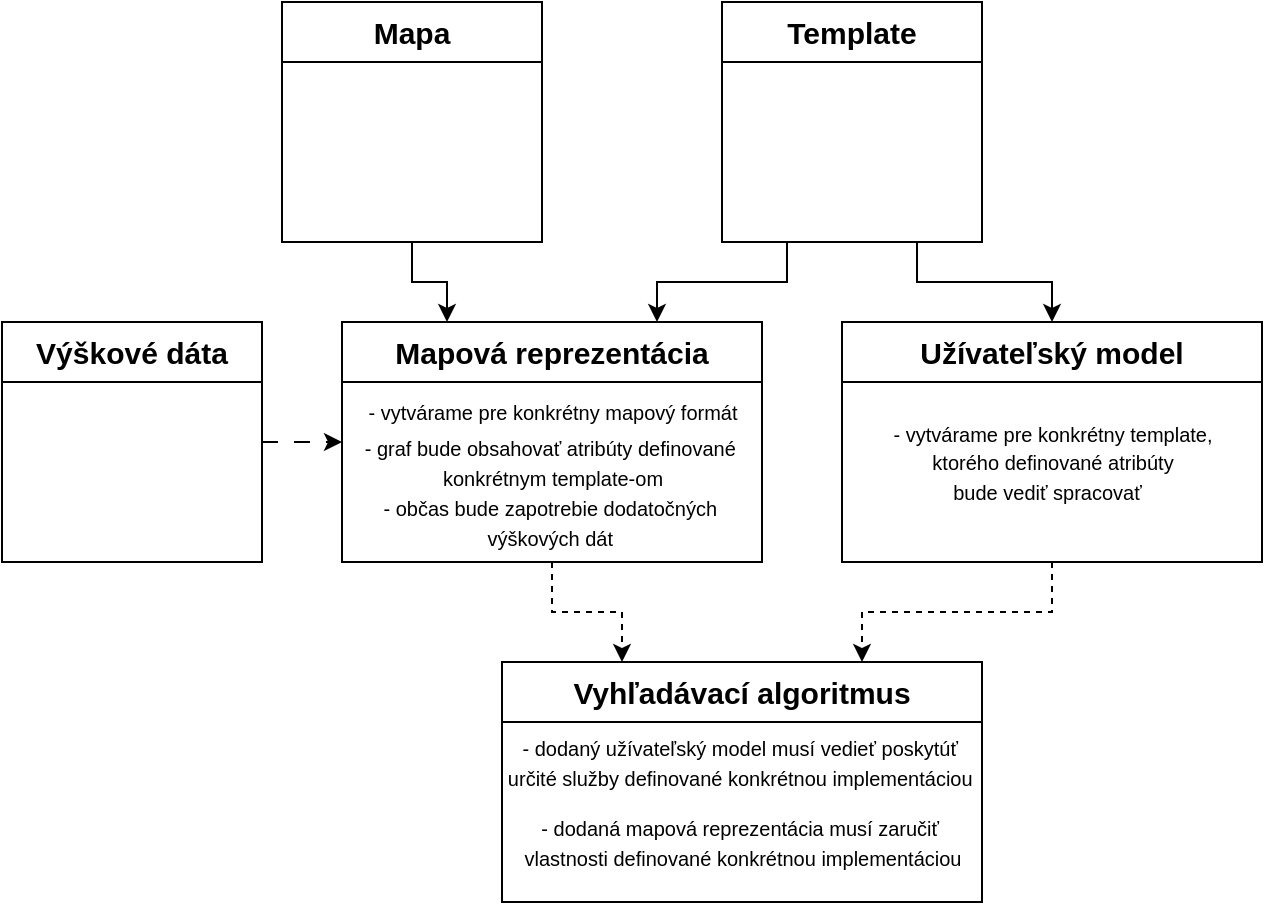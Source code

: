 <mxfile version="24.4.0" type="device">
  <diagram id="C5RBs43oDa-KdzZeNtuy" name="Page-1">
    <mxGraphModel dx="913" dy="547" grid="1" gridSize="10" guides="1" tooltips="1" connect="1" arrows="1" fold="1" page="1" pageScale="1" pageWidth="827" pageHeight="1169" math="0" shadow="0">
      <root>
        <mxCell id="WIyWlLk6GJQsqaUBKTNV-0" />
        <mxCell id="WIyWlLk6GJQsqaUBKTNV-1" parent="WIyWlLk6GJQsqaUBKTNV-0" />
        <mxCell id="OYl4-w0uEld-pfzQaUZ1-10" style="edgeStyle=orthogonalEdgeStyle;rounded=0;orthogonalLoop=1;jettySize=auto;html=1;exitX=0.25;exitY=1;exitDx=0;exitDy=0;entryX=0.75;entryY=0;entryDx=0;entryDy=0;" edge="1" parent="WIyWlLk6GJQsqaUBKTNV-1" source="OYl4-w0uEld-pfzQaUZ1-2" target="OYl4-w0uEld-pfzQaUZ1-5">
          <mxGeometry relative="1" as="geometry" />
        </mxCell>
        <mxCell id="OYl4-w0uEld-pfzQaUZ1-11" style="edgeStyle=orthogonalEdgeStyle;rounded=0;orthogonalLoop=1;jettySize=auto;html=1;exitX=0.75;exitY=1;exitDx=0;exitDy=0;entryX=0.5;entryY=0;entryDx=0;entryDy=0;" edge="1" parent="WIyWlLk6GJQsqaUBKTNV-1" source="OYl4-w0uEld-pfzQaUZ1-2" target="OYl4-w0uEld-pfzQaUZ1-7">
          <mxGeometry relative="1" as="geometry" />
        </mxCell>
        <mxCell id="OYl4-w0uEld-pfzQaUZ1-2" value="&lt;font style=&quot;font-size: 15px;&quot;&gt;Template&lt;/font&gt;" style="swimlane;whiteSpace=wrap;html=1;startSize=30;" vertex="1" parent="WIyWlLk6GJQsqaUBKTNV-1">
          <mxGeometry x="370" y="10" width="130" height="120" as="geometry" />
        </mxCell>
        <mxCell id="OYl4-w0uEld-pfzQaUZ1-9" style="edgeStyle=orthogonalEdgeStyle;rounded=0;orthogonalLoop=1;jettySize=auto;html=1;exitX=0.5;exitY=1;exitDx=0;exitDy=0;entryX=0.25;entryY=0;entryDx=0;entryDy=0;" edge="1" parent="WIyWlLk6GJQsqaUBKTNV-1" source="OYl4-w0uEld-pfzQaUZ1-4" target="OYl4-w0uEld-pfzQaUZ1-5">
          <mxGeometry relative="1" as="geometry" />
        </mxCell>
        <mxCell id="OYl4-w0uEld-pfzQaUZ1-4" value="&lt;span style=&quot;font-size: 15px;&quot;&gt;Mapa&lt;/span&gt;" style="swimlane;whiteSpace=wrap;html=1;startSize=30;" vertex="1" parent="WIyWlLk6GJQsqaUBKTNV-1">
          <mxGeometry x="150" y="10" width="130" height="120" as="geometry" />
        </mxCell>
        <mxCell id="OYl4-w0uEld-pfzQaUZ1-13" style="edgeStyle=orthogonalEdgeStyle;rounded=0;orthogonalLoop=1;jettySize=auto;html=1;entryX=0.25;entryY=0;entryDx=0;entryDy=0;dashed=1;exitX=0.5;exitY=1;exitDx=0;exitDy=0;" edge="1" parent="WIyWlLk6GJQsqaUBKTNV-1" source="OYl4-w0uEld-pfzQaUZ1-5" target="OYl4-w0uEld-pfzQaUZ1-8">
          <mxGeometry relative="1" as="geometry">
            <mxPoint x="350" y="500" as="sourcePoint" />
          </mxGeometry>
        </mxCell>
        <mxCell id="OYl4-w0uEld-pfzQaUZ1-5" value="&lt;font style=&quot;font-size: 15px;&quot;&gt;Mapová reprezentácia&lt;/font&gt;" style="swimlane;whiteSpace=wrap;html=1;startSize=30;" vertex="1" parent="WIyWlLk6GJQsqaUBKTNV-1">
          <mxGeometry x="180" y="170" width="210" height="120" as="geometry" />
        </mxCell>
        <mxCell id="OYl4-w0uEld-pfzQaUZ1-17" value="&lt;font style=&quot;font-size: 10px;&quot;&gt;- vytvárame pre konkrétny mapový formát&lt;/font&gt;" style="text;html=1;align=center;verticalAlign=middle;resizable=0;points=[];autosize=1;strokeColor=none;fillColor=none;" vertex="1" parent="OYl4-w0uEld-pfzQaUZ1-5">
          <mxGeometry y="30" width="210" height="30" as="geometry" />
        </mxCell>
        <mxCell id="OYl4-w0uEld-pfzQaUZ1-18" value="&lt;font style=&quot;font-size: 10px;&quot;&gt;- graf bude obsahovať atribúty definované&amp;nbsp;&lt;/font&gt;&lt;div&gt;&lt;font style=&quot;font-size: 10px;&quot;&gt;konkrétnym template-om&lt;/font&gt;&lt;/div&gt;" style="text;html=1;align=center;verticalAlign=middle;resizable=0;points=[];autosize=1;strokeColor=none;fillColor=none;" vertex="1" parent="OYl4-w0uEld-pfzQaUZ1-5">
          <mxGeometry y="50" width="210" height="40" as="geometry" />
        </mxCell>
        <mxCell id="OYl4-w0uEld-pfzQaUZ1-19" value="&lt;span style=&quot;font-size: 10px;&quot;&gt;- občas bude zapotrebie dodatočných&amp;nbsp;&lt;/span&gt;&lt;div&gt;&lt;span style=&quot;font-size: 10px;&quot;&gt;výškových dát&amp;nbsp;&lt;/span&gt;&lt;/div&gt;" style="text;html=1;align=center;verticalAlign=middle;resizable=0;points=[];autosize=1;strokeColor=none;fillColor=none;" vertex="1" parent="OYl4-w0uEld-pfzQaUZ1-5">
          <mxGeometry x="10" y="80" width="190" height="40" as="geometry" />
        </mxCell>
        <mxCell id="OYl4-w0uEld-pfzQaUZ1-15" style="edgeStyle=orthogonalEdgeStyle;rounded=0;orthogonalLoop=1;jettySize=auto;html=1;exitX=1;exitY=0.5;exitDx=0;exitDy=0;dashed=1;dashPattern=8 8;entryX=0;entryY=0.5;entryDx=0;entryDy=0;" edge="1" parent="WIyWlLk6GJQsqaUBKTNV-1" source="OYl4-w0uEld-pfzQaUZ1-6" target="OYl4-w0uEld-pfzQaUZ1-5">
          <mxGeometry relative="1" as="geometry">
            <mxPoint x="200" y="330" as="targetPoint" />
          </mxGeometry>
        </mxCell>
        <mxCell id="OYl4-w0uEld-pfzQaUZ1-6" value="&lt;font style=&quot;font-size: 15px;&quot;&gt;Výškové dáta&lt;/font&gt;" style="swimlane;whiteSpace=wrap;html=1;startSize=30;" vertex="1" parent="WIyWlLk6GJQsqaUBKTNV-1">
          <mxGeometry x="10" y="170" width="130" height="120" as="geometry" />
        </mxCell>
        <mxCell id="OYl4-w0uEld-pfzQaUZ1-12" style="edgeStyle=orthogonalEdgeStyle;rounded=0;orthogonalLoop=1;jettySize=auto;html=1;exitX=0.5;exitY=1;exitDx=0;exitDy=0;entryX=0.75;entryY=0;entryDx=0;entryDy=0;dashed=1;" edge="1" parent="WIyWlLk6GJQsqaUBKTNV-1" source="OYl4-w0uEld-pfzQaUZ1-7" target="OYl4-w0uEld-pfzQaUZ1-8">
          <mxGeometry relative="1" as="geometry" />
        </mxCell>
        <mxCell id="OYl4-w0uEld-pfzQaUZ1-7" value="&lt;font style=&quot;font-size: 15px;&quot;&gt;Užívateľský model&lt;/font&gt;" style="swimlane;whiteSpace=wrap;html=1;startSize=30;" vertex="1" parent="WIyWlLk6GJQsqaUBKTNV-1">
          <mxGeometry x="430" y="170" width="210" height="120" as="geometry" />
        </mxCell>
        <mxCell id="OYl4-w0uEld-pfzQaUZ1-21" value="&lt;font style=&quot;font-size: 10px;&quot;&gt;- vytvárame pre konkrétny template,&lt;/font&gt;&lt;div&gt;&lt;font style=&quot;font-size: 10px;&quot;&gt;&amp;nbsp;ktorého definované atribúty&amp;nbsp;&lt;/font&gt;&lt;/div&gt;&lt;div&gt;&lt;font style=&quot;font-size: 10px;&quot;&gt;bude vediť spracovať&amp;nbsp;&amp;nbsp;&lt;/font&gt;&lt;/div&gt;" style="text;html=1;align=center;verticalAlign=middle;resizable=0;points=[];autosize=1;strokeColor=none;fillColor=none;" vertex="1" parent="OYl4-w0uEld-pfzQaUZ1-7">
          <mxGeometry x="15" y="40" width="180" height="60" as="geometry" />
        </mxCell>
        <mxCell id="OYl4-w0uEld-pfzQaUZ1-8" value="&lt;font style=&quot;font-size: 15px;&quot;&gt;Vyhľadávací algoritmus&lt;/font&gt;" style="swimlane;whiteSpace=wrap;html=1;startSize=30;" vertex="1" parent="WIyWlLk6GJQsqaUBKTNV-1">
          <mxGeometry x="260" y="340" width="240" height="120" as="geometry" />
        </mxCell>
        <mxCell id="OYl4-w0uEld-pfzQaUZ1-22" value="&lt;span style=&quot;font-size: 10px;&quot;&gt;- dodaný užívateľský model musí vedieť&amp;nbsp;&lt;/span&gt;&lt;span style=&quot;font-size: 10px; background-color: initial;&quot;&gt;poskytúť&amp;nbsp;&lt;/span&gt;&lt;div&gt;&lt;span style=&quot;font-size: 10px; background-color: initial;&quot;&gt;určité služby definované&amp;nbsp;&lt;/span&gt;&lt;span style=&quot;font-size: 10px; background-color: initial;&quot;&gt;konkrétnou implementáciou&amp;nbsp;&lt;/span&gt;&lt;/div&gt;" style="text;html=1;align=center;verticalAlign=middle;resizable=0;points=[];autosize=1;strokeColor=none;fillColor=none;" vertex="1" parent="OYl4-w0uEld-pfzQaUZ1-8">
          <mxGeometry x="-10" y="30" width="260" height="40" as="geometry" />
        </mxCell>
        <mxCell id="OYl4-w0uEld-pfzQaUZ1-23" value="&lt;font style=&quot;font-size: 10px;&quot;&gt;- dodaná mapová reprezentácia musí zaručiť&amp;nbsp;&lt;/font&gt;&lt;div&gt;&lt;font style=&quot;font-size: 10px;&quot;&gt;vlastnosti&amp;nbsp;&lt;/font&gt;&lt;span style=&quot;font-size: 10px; background-color: initial;&quot;&gt;definované konkrétnou implementáciou&lt;/span&gt;&lt;/div&gt;" style="text;html=1;align=center;verticalAlign=middle;resizable=0;points=[];autosize=1;strokeColor=none;fillColor=none;" vertex="1" parent="OYl4-w0uEld-pfzQaUZ1-8">
          <mxGeometry y="70" width="240" height="40" as="geometry" />
        </mxCell>
      </root>
    </mxGraphModel>
  </diagram>
</mxfile>
